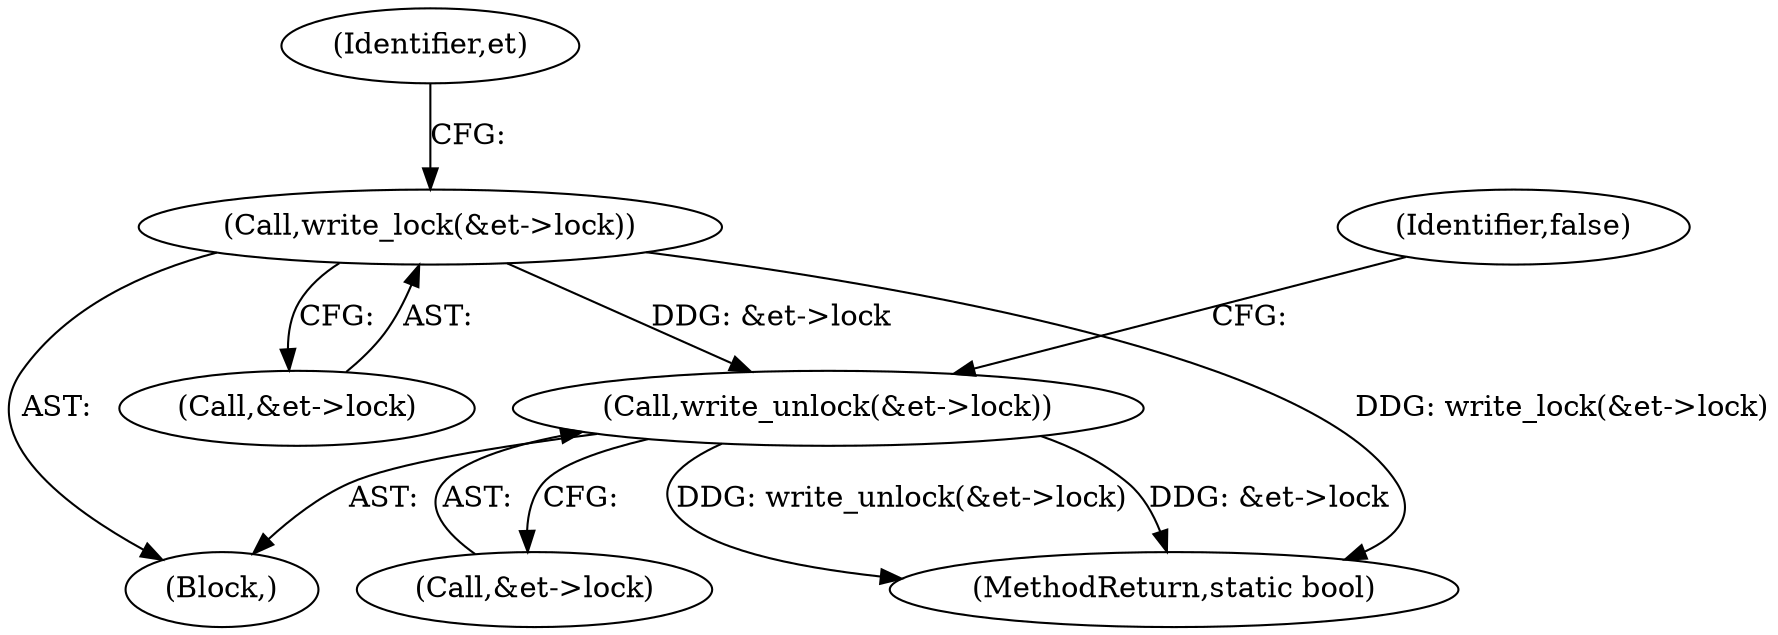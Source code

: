 digraph "0_linux_dad48e73127ba10279ea33e6dbc8d3905c4d31c0@API" {
"1000152" [label="(Call,write_lock(&et->lock))"];
"1000194" [label="(Call,write_unlock(&et->lock))"];
"1000104" [label="(Block,)"];
"1000200" [label="(Identifier,false)"];
"1000201" [label="(MethodReturn,static bool)"];
"1000195" [label="(Call,&et->lock)"];
"1000194" [label="(Call,write_unlock(&et->lock))"];
"1000161" [label="(Identifier,et)"];
"1000152" [label="(Call,write_lock(&et->lock))"];
"1000153" [label="(Call,&et->lock)"];
"1000152" -> "1000104"  [label="AST: "];
"1000152" -> "1000153"  [label="CFG: "];
"1000153" -> "1000152"  [label="AST: "];
"1000161" -> "1000152"  [label="CFG: "];
"1000152" -> "1000201"  [label="DDG: write_lock(&et->lock)"];
"1000152" -> "1000194"  [label="DDG: &et->lock"];
"1000194" -> "1000104"  [label="AST: "];
"1000194" -> "1000195"  [label="CFG: "];
"1000195" -> "1000194"  [label="AST: "];
"1000200" -> "1000194"  [label="CFG: "];
"1000194" -> "1000201"  [label="DDG: write_unlock(&et->lock)"];
"1000194" -> "1000201"  [label="DDG: &et->lock"];
}
